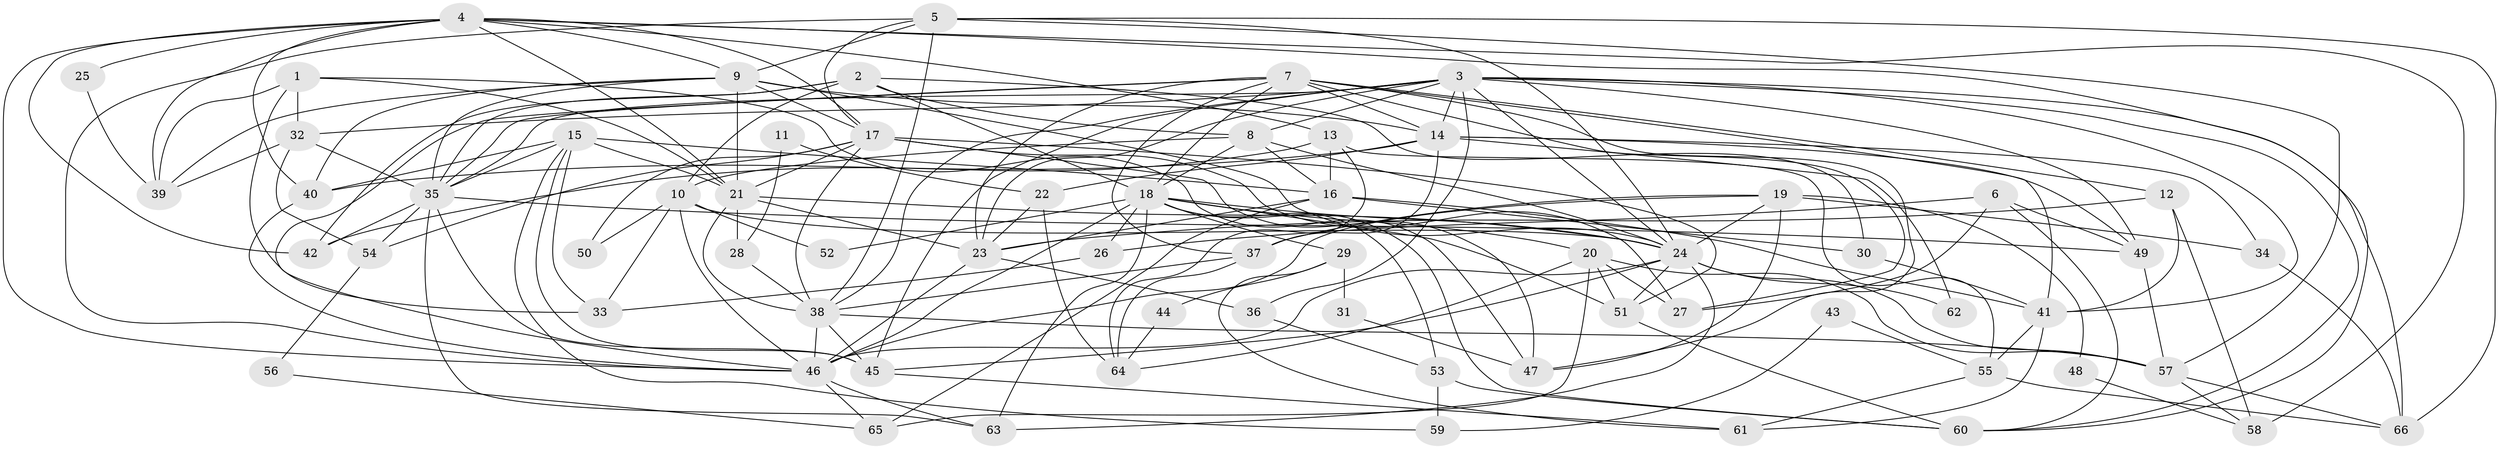 // original degree distribution, {5: 0.22137404580152673, 4: 0.22900763358778625, 7: 0.030534351145038167, 2: 0.15267175572519084, 3: 0.2595419847328244, 6: 0.0916030534351145, 9: 0.007633587786259542, 8: 0.007633587786259542}
// Generated by graph-tools (version 1.1) at 2025/36/03/09/25 02:36:24]
// undirected, 66 vertices, 183 edges
graph export_dot {
graph [start="1"]
  node [color=gray90,style=filled];
  1;
  2;
  3;
  4;
  5;
  6;
  7;
  8;
  9;
  10;
  11;
  12;
  13;
  14;
  15;
  16;
  17;
  18;
  19;
  20;
  21;
  22;
  23;
  24;
  25;
  26;
  27;
  28;
  29;
  30;
  31;
  32;
  33;
  34;
  35;
  36;
  37;
  38;
  39;
  40;
  41;
  42;
  43;
  44;
  45;
  46;
  47;
  48;
  49;
  50;
  51;
  52;
  53;
  54;
  55;
  56;
  57;
  58;
  59;
  60;
  61;
  62;
  63;
  64;
  65;
  66;
  1 -- 21 [weight=1.0];
  1 -- 32 [weight=1.0];
  1 -- 33 [weight=1.0];
  1 -- 39 [weight=1.0];
  1 -- 47 [weight=1.0];
  2 -- 8 [weight=1.0];
  2 -- 10 [weight=1.0];
  2 -- 18 [weight=1.0];
  2 -- 30 [weight=1.0];
  2 -- 35 [weight=1.0];
  2 -- 42 [weight=2.0];
  3 -- 8 [weight=1.0];
  3 -- 14 [weight=1.0];
  3 -- 23 [weight=1.0];
  3 -- 24 [weight=2.0];
  3 -- 32 [weight=1.0];
  3 -- 35 [weight=1.0];
  3 -- 36 [weight=1.0];
  3 -- 38 [weight=1.0];
  3 -- 41 [weight=1.0];
  3 -- 45 [weight=1.0];
  3 -- 49 [weight=1.0];
  3 -- 60 [weight=1.0];
  3 -- 66 [weight=1.0];
  4 -- 9 [weight=1.0];
  4 -- 13 [weight=1.0];
  4 -- 17 [weight=1.0];
  4 -- 21 [weight=1.0];
  4 -- 25 [weight=1.0];
  4 -- 39 [weight=1.0];
  4 -- 40 [weight=1.0];
  4 -- 42 [weight=2.0];
  4 -- 46 [weight=1.0];
  4 -- 58 [weight=1.0];
  4 -- 60 [weight=1.0];
  5 -- 9 [weight=1.0];
  5 -- 17 [weight=1.0];
  5 -- 24 [weight=1.0];
  5 -- 38 [weight=1.0];
  5 -- 46 [weight=1.0];
  5 -- 57 [weight=1.0];
  5 -- 66 [weight=1.0];
  6 -- 26 [weight=1.0];
  6 -- 27 [weight=1.0];
  6 -- 49 [weight=1.0];
  6 -- 60 [weight=1.0];
  7 -- 12 [weight=1.0];
  7 -- 14 [weight=1.0];
  7 -- 18 [weight=1.0];
  7 -- 23 [weight=1.0];
  7 -- 27 [weight=1.0];
  7 -- 35 [weight=1.0];
  7 -- 37 [weight=1.0];
  7 -- 41 [weight=1.0];
  7 -- 46 [weight=1.0];
  7 -- 47 [weight=1.0];
  8 -- 10 [weight=1.0];
  8 -- 16 [weight=1.0];
  8 -- 18 [weight=1.0];
  8 -- 24 [weight=1.0];
  9 -- 14 [weight=2.0];
  9 -- 17 [weight=1.0];
  9 -- 21 [weight=2.0];
  9 -- 24 [weight=1.0];
  9 -- 35 [weight=1.0];
  9 -- 39 [weight=1.0];
  9 -- 40 [weight=1.0];
  10 -- 24 [weight=3.0];
  10 -- 33 [weight=1.0];
  10 -- 46 [weight=1.0];
  10 -- 50 [weight=1.0];
  10 -- 52 [weight=1.0];
  11 -- 22 [weight=1.0];
  11 -- 28 [weight=1.0];
  12 -- 23 [weight=1.0];
  12 -- 41 [weight=1.0];
  12 -- 58 [weight=1.0];
  13 -- 16 [weight=1.0];
  13 -- 42 [weight=1.0];
  13 -- 55 [weight=1.0];
  13 -- 64 [weight=1.0];
  14 -- 22 [weight=1.0];
  14 -- 34 [weight=1.0];
  14 -- 37 [weight=1.0];
  14 -- 40 [weight=1.0];
  14 -- 49 [weight=1.0];
  14 -- 62 [weight=1.0];
  15 -- 16 [weight=1.0];
  15 -- 21 [weight=1.0];
  15 -- 33 [weight=1.0];
  15 -- 35 [weight=1.0];
  15 -- 40 [weight=1.0];
  15 -- 45 [weight=1.0];
  15 -- 59 [weight=1.0];
  16 -- 23 [weight=1.0];
  16 -- 30 [weight=1.0];
  16 -- 41 [weight=1.0];
  16 -- 65 [weight=1.0];
  17 -- 21 [weight=1.0];
  17 -- 27 [weight=1.0];
  17 -- 38 [weight=2.0];
  17 -- 47 [weight=1.0];
  17 -- 50 [weight=1.0];
  17 -- 51 [weight=1.0];
  17 -- 54 [weight=1.0];
  18 -- 20 [weight=1.0];
  18 -- 24 [weight=1.0];
  18 -- 26 [weight=1.0];
  18 -- 29 [weight=1.0];
  18 -- 46 [weight=1.0];
  18 -- 51 [weight=1.0];
  18 -- 52 [weight=1.0];
  18 -- 53 [weight=1.0];
  18 -- 60 [weight=1.0];
  18 -- 63 [weight=1.0];
  19 -- 24 [weight=1.0];
  19 -- 34 [weight=1.0];
  19 -- 37 [weight=1.0];
  19 -- 46 [weight=1.0];
  19 -- 47 [weight=1.0];
  19 -- 48 [weight=1.0];
  20 -- 27 [weight=1.0];
  20 -- 51 [weight=1.0];
  20 -- 57 [weight=1.0];
  20 -- 64 [weight=1.0];
  20 -- 65 [weight=1.0];
  21 -- 23 [weight=1.0];
  21 -- 24 [weight=1.0];
  21 -- 28 [weight=1.0];
  21 -- 38 [weight=1.0];
  22 -- 23 [weight=1.0];
  22 -- 64 [weight=1.0];
  23 -- 36 [weight=1.0];
  23 -- 46 [weight=1.0];
  24 -- 45 [weight=1.0];
  24 -- 46 [weight=1.0];
  24 -- 51 [weight=1.0];
  24 -- 57 [weight=1.0];
  24 -- 62 [weight=1.0];
  24 -- 63 [weight=2.0];
  25 -- 39 [weight=1.0];
  26 -- 33 [weight=1.0];
  28 -- 38 [weight=1.0];
  29 -- 31 [weight=1.0];
  29 -- 44 [weight=1.0];
  29 -- 61 [weight=1.0];
  30 -- 41 [weight=1.0];
  31 -- 47 [weight=1.0];
  32 -- 35 [weight=1.0];
  32 -- 39 [weight=1.0];
  32 -- 54 [weight=1.0];
  34 -- 66 [weight=1.0];
  35 -- 42 [weight=1.0];
  35 -- 45 [weight=1.0];
  35 -- 49 [weight=1.0];
  35 -- 54 [weight=1.0];
  35 -- 63 [weight=1.0];
  36 -- 53 [weight=1.0];
  37 -- 38 [weight=1.0];
  37 -- 64 [weight=1.0];
  38 -- 45 [weight=1.0];
  38 -- 46 [weight=1.0];
  38 -- 57 [weight=1.0];
  40 -- 46 [weight=1.0];
  41 -- 55 [weight=1.0];
  41 -- 61 [weight=1.0];
  43 -- 55 [weight=1.0];
  43 -- 59 [weight=1.0];
  44 -- 64 [weight=1.0];
  45 -- 61 [weight=1.0];
  46 -- 63 [weight=1.0];
  46 -- 65 [weight=1.0];
  48 -- 58 [weight=1.0];
  49 -- 57 [weight=1.0];
  51 -- 60 [weight=1.0];
  53 -- 59 [weight=1.0];
  53 -- 60 [weight=1.0];
  54 -- 56 [weight=1.0];
  55 -- 61 [weight=1.0];
  55 -- 66 [weight=1.0];
  56 -- 65 [weight=1.0];
  57 -- 58 [weight=1.0];
  57 -- 66 [weight=1.0];
}
